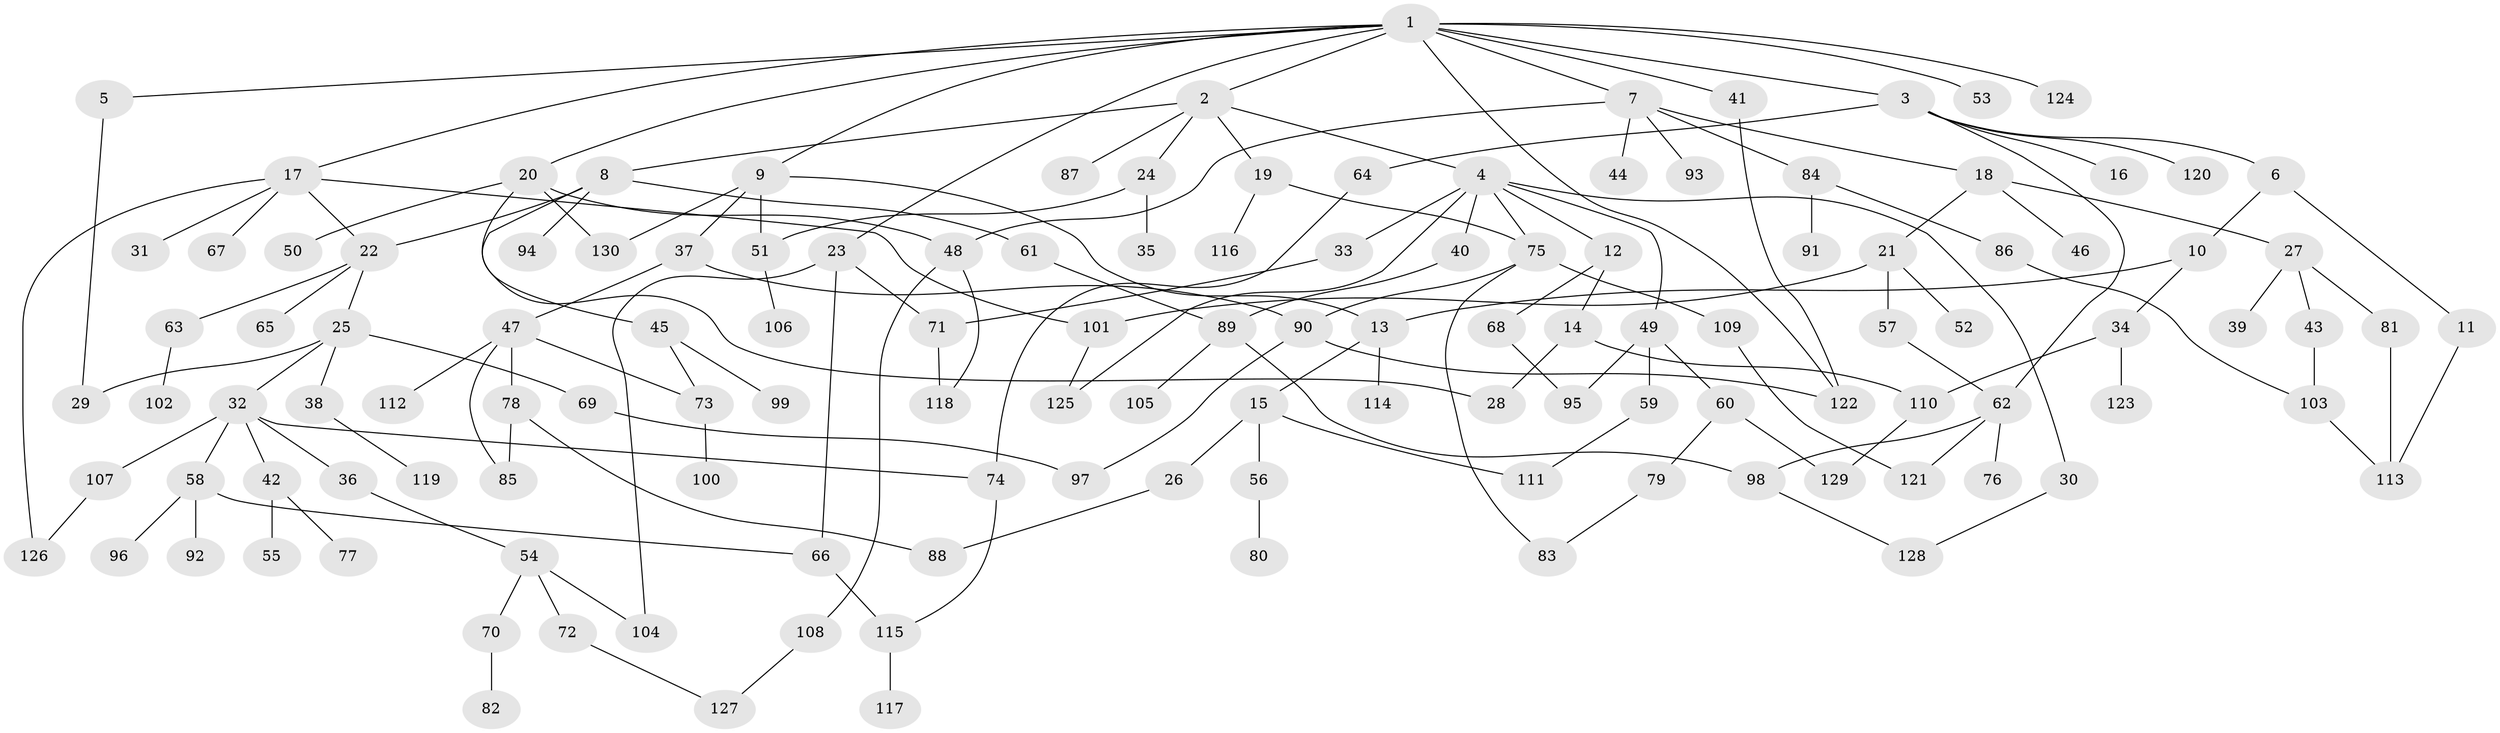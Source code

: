 // Generated by graph-tools (version 1.1) at 2025/13/03/09/25 04:13:27]
// undirected, 130 vertices, 167 edges
graph export_dot {
graph [start="1"]
  node [color=gray90,style=filled];
  1;
  2;
  3;
  4;
  5;
  6;
  7;
  8;
  9;
  10;
  11;
  12;
  13;
  14;
  15;
  16;
  17;
  18;
  19;
  20;
  21;
  22;
  23;
  24;
  25;
  26;
  27;
  28;
  29;
  30;
  31;
  32;
  33;
  34;
  35;
  36;
  37;
  38;
  39;
  40;
  41;
  42;
  43;
  44;
  45;
  46;
  47;
  48;
  49;
  50;
  51;
  52;
  53;
  54;
  55;
  56;
  57;
  58;
  59;
  60;
  61;
  62;
  63;
  64;
  65;
  66;
  67;
  68;
  69;
  70;
  71;
  72;
  73;
  74;
  75;
  76;
  77;
  78;
  79;
  80;
  81;
  82;
  83;
  84;
  85;
  86;
  87;
  88;
  89;
  90;
  91;
  92;
  93;
  94;
  95;
  96;
  97;
  98;
  99;
  100;
  101;
  102;
  103;
  104;
  105;
  106;
  107;
  108;
  109;
  110;
  111;
  112;
  113;
  114;
  115;
  116;
  117;
  118;
  119;
  120;
  121;
  122;
  123;
  124;
  125;
  126;
  127;
  128;
  129;
  130;
  1 -- 2;
  1 -- 3;
  1 -- 5;
  1 -- 7;
  1 -- 9;
  1 -- 17;
  1 -- 20;
  1 -- 23;
  1 -- 41;
  1 -- 53;
  1 -- 122;
  1 -- 124;
  2 -- 4;
  2 -- 8;
  2 -- 19;
  2 -- 24;
  2 -- 87;
  3 -- 6;
  3 -- 16;
  3 -- 64;
  3 -- 120;
  3 -- 62;
  4 -- 12;
  4 -- 30;
  4 -- 33;
  4 -- 40;
  4 -- 49;
  4 -- 75;
  4 -- 125;
  5 -- 29;
  6 -- 10;
  6 -- 11;
  7 -- 18;
  7 -- 44;
  7 -- 84;
  7 -- 93;
  7 -- 48;
  8 -- 45;
  8 -- 61;
  8 -- 94;
  8 -- 22;
  9 -- 13;
  9 -- 37;
  9 -- 51;
  9 -- 130;
  10 -- 34;
  10 -- 13;
  11 -- 113;
  12 -- 14;
  12 -- 68;
  13 -- 15;
  13 -- 114;
  14 -- 28;
  14 -- 110;
  15 -- 26;
  15 -- 56;
  15 -- 111;
  17 -- 22;
  17 -- 31;
  17 -- 67;
  17 -- 101;
  17 -- 126;
  18 -- 21;
  18 -- 27;
  18 -- 46;
  19 -- 116;
  19 -- 75;
  20 -- 28;
  20 -- 48;
  20 -- 50;
  20 -- 130;
  21 -- 52;
  21 -- 57;
  21 -- 101;
  22 -- 25;
  22 -- 63;
  22 -- 65;
  23 -- 66;
  23 -- 71;
  23 -- 104;
  24 -- 35;
  24 -- 51;
  25 -- 32;
  25 -- 38;
  25 -- 69;
  25 -- 29;
  26 -- 88;
  27 -- 39;
  27 -- 43;
  27 -- 81;
  30 -- 128;
  32 -- 36;
  32 -- 42;
  32 -- 58;
  32 -- 74;
  32 -- 107;
  33 -- 71;
  34 -- 110;
  34 -- 123;
  36 -- 54;
  37 -- 47;
  37 -- 90;
  38 -- 119;
  40 -- 89;
  41 -- 122;
  42 -- 55;
  42 -- 77;
  43 -- 103;
  45 -- 73;
  45 -- 99;
  47 -- 78;
  47 -- 112;
  47 -- 73;
  47 -- 85;
  48 -- 108;
  48 -- 118;
  49 -- 59;
  49 -- 60;
  49 -- 95;
  51 -- 106;
  54 -- 70;
  54 -- 72;
  54 -- 104;
  56 -- 80;
  57 -- 62;
  58 -- 92;
  58 -- 96;
  58 -- 66;
  59 -- 111;
  60 -- 79;
  60 -- 129;
  61 -- 89;
  62 -- 76;
  62 -- 121;
  62 -- 98;
  63 -- 102;
  64 -- 74;
  66 -- 115;
  68 -- 95;
  69 -- 97;
  70 -- 82;
  71 -- 118;
  72 -- 127;
  73 -- 100;
  74 -- 115;
  75 -- 90;
  75 -- 109;
  75 -- 83;
  78 -- 85;
  78 -- 88;
  79 -- 83;
  81 -- 113;
  84 -- 86;
  84 -- 91;
  86 -- 103;
  89 -- 98;
  89 -- 105;
  90 -- 97;
  90 -- 122;
  98 -- 128;
  101 -- 125;
  103 -- 113;
  107 -- 126;
  108 -- 127;
  109 -- 121;
  110 -- 129;
  115 -- 117;
}
